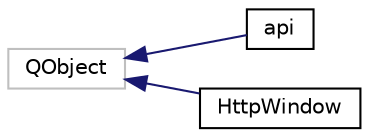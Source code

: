 digraph "Graphical Class Hierarchy"
{
  edge [fontname="Helvetica",fontsize="10",labelfontname="Helvetica",labelfontsize="10"];
  node [fontname="Helvetica",fontsize="10",shape=record];
  rankdir="LR";
  Node7 [label="QObject",height=0.2,width=0.4,color="grey75", fillcolor="white", style="filled"];
  Node7 -> Node0 [dir="back",color="midnightblue",fontsize="10",style="solid",fontname="Helvetica"];
  Node0 [label="api",height=0.2,width=0.4,color="black", fillcolor="white", style="filled",URL="$classapi.html",tooltip="api class for api requests to api serves "];
  Node7 -> Node9 [dir="back",color="midnightblue",fontsize="10",style="solid",fontname="Helvetica"];
  Node9 [label="HttpWindow",height=0.2,width=0.4,color="black", fillcolor="white", style="filled",URL="$classHttpWindow.html"];
}
